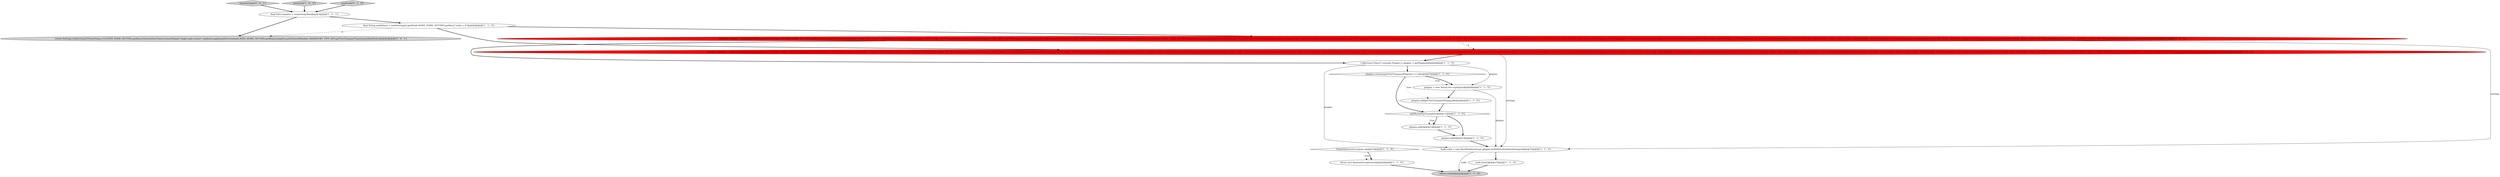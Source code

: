 digraph {
6 [style = filled, label = "final Path tempDir = createTempDir()@@@3@@@['1', '1', '1']", fillcolor = white, shape = ellipse image = "AAA0AAABBB1BBB"];
19 [style = filled, label = "baseSettings['0', '0', '1']", fillcolor = lightgray, shape = diamond image = "AAA0AAABBB3BBB"];
10 [style = filled, label = "Collection<Class<? extends Plugin>> plugins = getPlugins()@@@6@@@['1', '1', '0']", fillcolor = white, shape = ellipse image = "AAA0AAABBB1BBB"];
14 [style = filled, label = "plugins.add()@@@14@@@['1', '1', '0']", fillcolor = white, shape = ellipse image = "AAA0AAABBB1BBB"];
13 [style = filled, label = "return node@@@22@@@['1', '1', '0']", fillcolor = lightgray, shape = ellipse image = "AAA0AAABBB1BBB"];
2 [style = filled, label = "NodeValidationException e@@@19@@@['1', '1', '0']", fillcolor = white, shape = diamond image = "AAA0AAABBB1BBB"];
16 [style = filled, label = "Settings settings = Settings.builder().put(ClusterName.CLUSTER_NAME_SETTING.getKey(),InternalTestCluster.clusterName(\"single-node-cluster\",random().nextLong())).put(DestructiveOperations.REQUIRES_NAME_SETTING.getKey(),false).put(Environment.PATH_HOME_SETTING.getKey(),tempDir).put(Environment.PATH_REPO_SETTING.getKey(),tempDir.resolve(\"repo\")).put(Environment.PATH_SHARED_DATA_SETTING.getKey(),createTempDir().getParent()).put(Node.NODE_NAME_SETTING.getKey(),nodeName).put(EsExecutors.NODE_PROCESSORS_SETTING.getKey(),1).put(\"transport.type\",getTestTransportType()).put(TransportSettings.PORT.getKey(),ESTestCase.getPortRange()).put(dataNode()).put(NodeEnvironment.NODE_ID_SEED_SETTING.getKey(),random().nextLong()).put(DiskThresholdSettings.CLUSTER_ROUTING_ALLOCATION_LOW_DISK_WATERMARK_SETTING.getKey(),\"1b\").put(DiskThresholdSettings.CLUSTER_ROUTING_ALLOCATION_HIGH_DISK_WATERMARK_SETTING.getKey(),\"1b\").put(DiskThresholdSettings.CLUSTER_ROUTING_ALLOCATION_DISK_FLOOD_STAGE_WATERMARK_SETTING.getKey(),\"1b\").put(HierarchyCircuitBreakerService.USE_REAL_MEMORY_USAGE_SETTING.getKey(),false).putList(DISCOVERY_SEED_HOSTS_SETTING.getKey()).putList(INITIAL_MASTER_NODES_SETTING.getKey(),nodeName).put(nodeSettings()).build()@@@5@@@['0', '1', '0']", fillcolor = red, shape = ellipse image = "AAA1AAABBB2BBB"];
1 [style = filled, label = "newNode['1', '0', '0']", fillcolor = lightgray, shape = diamond image = "AAA0AAABBB1BBB"];
8 [style = filled, label = "Node node = new MockNode(settings,plugins,forbidPrivateIndexSettings())@@@15@@@['1', '1', '0']", fillcolor = white, shape = ellipse image = "AAA0AAABBB1BBB"];
11 [style = filled, label = "Settings settings = Settings.builder().put(ClusterName.CLUSTER_NAME_SETTING.getKey(),InternalTestCluster.clusterName(\"single-node-cluster\",random().nextLong())).put(Environment.PATH_HOME_SETTING.getKey(),tempDir).put(Environment.PATH_REPO_SETTING.getKey(),tempDir.resolve(\"repo\")).put(Environment.PATH_SHARED_DATA_SETTING.getKey(),createTempDir().getParent()).put(Node.NODE_NAME_SETTING.getKey(),nodeName).put(EsExecutors.NODE_PROCESSORS_SETTING.getKey(),1).put(\"transport.type\",getTestTransportType()).put(TransportSettings.PORT.getKey(),ESTestCase.getPortRange()).put(dataNode()).put(NodeEnvironment.NODE_ID_SEED_SETTING.getKey(),random().nextLong()).put(DiskThresholdSettings.CLUSTER_ROUTING_ALLOCATION_LOW_DISK_WATERMARK_SETTING.getKey(),\"1b\").put(DiskThresholdSettings.CLUSTER_ROUTING_ALLOCATION_HIGH_DISK_WATERMARK_SETTING.getKey(),\"1b\").put(DiskThresholdSettings.CLUSTER_ROUTING_ALLOCATION_DISK_FLOOD_STAGE_WATERMARK_SETTING.getKey(),\"1b\").put(HierarchyCircuitBreakerService.USE_REAL_MEMORY_USAGE_SETTING.getKey(),false).putList(DISCOVERY_SEED_HOSTS_SETTING.getKey()).putList(INITIAL_MASTER_NODES_SETTING.getKey(),nodeName).put(nodeSettings()).build()@@@5@@@['1', '0', '0']", fillcolor = red, shape = ellipse image = "AAA1AAABBB1BBB"];
12 [style = filled, label = "addMockHttpTransport()@@@11@@@['1', '1', '0']", fillcolor = white, shape = diamond image = "AAA0AAABBB1BBB"];
15 [style = filled, label = "throw new RuntimeException(e)@@@20@@@['1', '1', '0']", fillcolor = white, shape = ellipse image = "AAA0AAABBB1BBB"];
3 [style = filled, label = "plugins.contains(getTestTransportPlugin()) == false@@@7@@@['1', '1', '0']", fillcolor = white, shape = diamond image = "AAA0AAABBB1BBB"];
17 [style = filled, label = "newNode['0', '1', '0']", fillcolor = lightgray, shape = diamond image = "AAA0AAABBB2BBB"];
7 [style = filled, label = "plugins.add()@@@12@@@['1', '1', '0']", fillcolor = white, shape = ellipse image = "AAA0AAABBB1BBB"];
5 [style = filled, label = "plugins.add(getTestTransportPlugin())@@@9@@@['1', '1', '0']", fillcolor = white, shape = ellipse image = "AAA0AAABBB1BBB"];
18 [style = filled, label = "return Settings.builder().put(ClusterName.CLUSTER_NAME_SETTING.getKey(),InternalTestCluster.clusterName(\"single-node-cluster\",randomLong())).put(Environment.PATH_HOME_SETTING.getKey(),tempDir).put(NetworkModule.TRANSPORT_TYPE_KEY,getTestTransportType()).put(dataNode())@@@4@@@['0', '0', '1']", fillcolor = lightgray, shape = ellipse image = "AAA0AAABBB3BBB"];
4 [style = filled, label = "plugins = new ArrayList<>(plugins)@@@8@@@['1', '1', '0']", fillcolor = white, shape = ellipse image = "AAA0AAABBB1BBB"];
0 [style = filled, label = "node.start()@@@17@@@['1', '1', '0']", fillcolor = white, shape = ellipse image = "AAA0AAABBB1BBB"];
9 [style = filled, label = "final String nodeName = nodeSettings().get(Node.NODE_NAME_SETTING.getKey(),\"node_s_0\")@@@4@@@['1', '1', '0']", fillcolor = white, shape = ellipse image = "AAA0AAABBB1BBB"];
15->13 [style = bold, label=""];
9->11 [style = bold, label=""];
0->13 [style = bold, label=""];
4->8 [style = solid, label="plugins"];
17->6 [style = bold, label=""];
16->10 [style = bold, label=""];
16->8 [style = solid, label="settings"];
11->16 [style = dashed, label="0"];
6->18 [style = bold, label=""];
9->18 [style = dashed, label="0"];
2->15 [style = dotted, label="true"];
3->4 [style = dotted, label="true"];
10->3 [style = bold, label=""];
3->12 [style = bold, label=""];
19->6 [style = bold, label=""];
10->4 [style = solid, label="plugins"];
3->4 [style = bold, label=""];
9->16 [style = bold, label=""];
12->7 [style = bold, label=""];
8->13 [style = solid, label="node"];
7->14 [style = bold, label=""];
8->0 [style = bold, label=""];
1->6 [style = bold, label=""];
3->5 [style = dotted, label="true"];
11->8 [style = solid, label="settings"];
5->12 [style = bold, label=""];
11->10 [style = bold, label=""];
2->15 [style = bold, label=""];
12->14 [style = bold, label=""];
14->8 [style = bold, label=""];
6->9 [style = bold, label=""];
12->7 [style = dotted, label="true"];
4->5 [style = bold, label=""];
10->8 [style = solid, label="plugins"];
}
